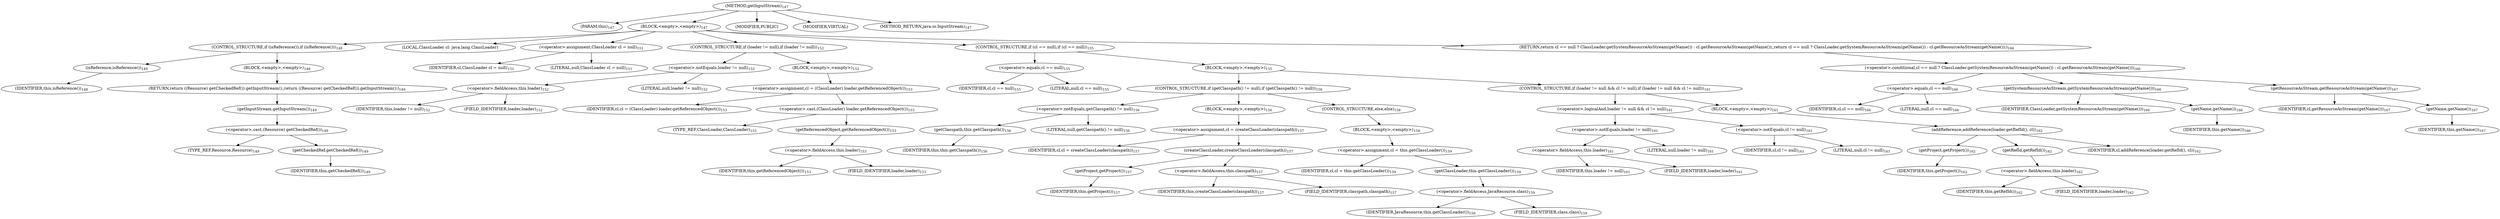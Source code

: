 digraph "getInputStream" {  
"222" [label = <(METHOD,getInputStream)<SUB>147</SUB>> ]
"31" [label = <(PARAM,this)<SUB>147</SUB>> ]
"223" [label = <(BLOCK,&lt;empty&gt;,&lt;empty&gt;)<SUB>147</SUB>> ]
"224" [label = <(CONTROL_STRUCTURE,if (isReference()),if (isReference()))<SUB>148</SUB>> ]
"225" [label = <(isReference,isReference())<SUB>148</SUB>> ]
"30" [label = <(IDENTIFIER,this,isReference())<SUB>148</SUB>> ]
"226" [label = <(BLOCK,&lt;empty&gt;,&lt;empty&gt;)<SUB>148</SUB>> ]
"227" [label = <(RETURN,return ((Resource) getCheckedRef()).getInputStream();,return ((Resource) getCheckedRef()).getInputStream();)<SUB>149</SUB>> ]
"228" [label = <(getInputStream,getInputStream())<SUB>149</SUB>> ]
"229" [label = <(&lt;operator&gt;.cast,(Resource) getCheckedRef())<SUB>149</SUB>> ]
"230" [label = <(TYPE_REF,Resource,Resource)<SUB>149</SUB>> ]
"231" [label = <(getCheckedRef,getCheckedRef())<SUB>149</SUB>> ]
"32" [label = <(IDENTIFIER,this,getCheckedRef())<SUB>149</SUB>> ]
"232" [label = <(LOCAL,ClassLoader cl: java.lang.ClassLoader)> ]
"233" [label = <(&lt;operator&gt;.assignment,ClassLoader cl = null)<SUB>151</SUB>> ]
"234" [label = <(IDENTIFIER,cl,ClassLoader cl = null)<SUB>151</SUB>> ]
"235" [label = <(LITERAL,null,ClassLoader cl = null)<SUB>151</SUB>> ]
"236" [label = <(CONTROL_STRUCTURE,if (loader != null),if (loader != null))<SUB>152</SUB>> ]
"237" [label = <(&lt;operator&gt;.notEquals,loader != null)<SUB>152</SUB>> ]
"238" [label = <(&lt;operator&gt;.fieldAccess,this.loader)<SUB>152</SUB>> ]
"239" [label = <(IDENTIFIER,this,loader != null)<SUB>152</SUB>> ]
"240" [label = <(FIELD_IDENTIFIER,loader,loader)<SUB>152</SUB>> ]
"241" [label = <(LITERAL,null,loader != null)<SUB>152</SUB>> ]
"242" [label = <(BLOCK,&lt;empty&gt;,&lt;empty&gt;)<SUB>152</SUB>> ]
"243" [label = <(&lt;operator&gt;.assignment,cl = (ClassLoader) loader.getReferencedObject())<SUB>153</SUB>> ]
"244" [label = <(IDENTIFIER,cl,cl = (ClassLoader) loader.getReferencedObject())<SUB>153</SUB>> ]
"245" [label = <(&lt;operator&gt;.cast,(ClassLoader) loader.getReferencedObject())<SUB>153</SUB>> ]
"246" [label = <(TYPE_REF,ClassLoader,ClassLoader)<SUB>153</SUB>> ]
"247" [label = <(getReferencedObject,getReferencedObject())<SUB>153</SUB>> ]
"248" [label = <(&lt;operator&gt;.fieldAccess,this.loader)<SUB>153</SUB>> ]
"249" [label = <(IDENTIFIER,this,getReferencedObject())<SUB>153</SUB>> ]
"250" [label = <(FIELD_IDENTIFIER,loader,loader)<SUB>153</SUB>> ]
"251" [label = <(CONTROL_STRUCTURE,if (cl == null),if (cl == null))<SUB>155</SUB>> ]
"252" [label = <(&lt;operator&gt;.equals,cl == null)<SUB>155</SUB>> ]
"253" [label = <(IDENTIFIER,cl,cl == null)<SUB>155</SUB>> ]
"254" [label = <(LITERAL,null,cl == null)<SUB>155</SUB>> ]
"255" [label = <(BLOCK,&lt;empty&gt;,&lt;empty&gt;)<SUB>155</SUB>> ]
"256" [label = <(CONTROL_STRUCTURE,if (getClasspath() != null),if (getClasspath() != null))<SUB>156</SUB>> ]
"257" [label = <(&lt;operator&gt;.notEquals,getClasspath() != null)<SUB>156</SUB>> ]
"258" [label = <(getClasspath,this.getClasspath())<SUB>156</SUB>> ]
"33" [label = <(IDENTIFIER,this,this.getClasspath())<SUB>156</SUB>> ]
"259" [label = <(LITERAL,null,getClasspath() != null)<SUB>156</SUB>> ]
"260" [label = <(BLOCK,&lt;empty&gt;,&lt;empty&gt;)<SUB>156</SUB>> ]
"261" [label = <(&lt;operator&gt;.assignment,cl = createClassLoader(classpath))<SUB>157</SUB>> ]
"262" [label = <(IDENTIFIER,cl,cl = createClassLoader(classpath))<SUB>157</SUB>> ]
"263" [label = <(createClassLoader,createClassLoader(classpath))<SUB>157</SUB>> ]
"264" [label = <(getProject,getProject())<SUB>157</SUB>> ]
"34" [label = <(IDENTIFIER,this,getProject())<SUB>157</SUB>> ]
"265" [label = <(&lt;operator&gt;.fieldAccess,this.classpath)<SUB>157</SUB>> ]
"266" [label = <(IDENTIFIER,this,createClassLoader(classpath))<SUB>157</SUB>> ]
"267" [label = <(FIELD_IDENTIFIER,classpath,classpath)<SUB>157</SUB>> ]
"268" [label = <(CONTROL_STRUCTURE,else,else)<SUB>158</SUB>> ]
"269" [label = <(BLOCK,&lt;empty&gt;,&lt;empty&gt;)<SUB>158</SUB>> ]
"270" [label = <(&lt;operator&gt;.assignment,cl = this.getClassLoader())<SUB>159</SUB>> ]
"271" [label = <(IDENTIFIER,cl,cl = this.getClassLoader())<SUB>159</SUB>> ]
"272" [label = <(getClassLoader,this.getClassLoader())<SUB>159</SUB>> ]
"273" [label = <(&lt;operator&gt;.fieldAccess,JavaResource.class)<SUB>159</SUB>> ]
"274" [label = <(IDENTIFIER,JavaResource,this.getClassLoader())<SUB>159</SUB>> ]
"275" [label = <(FIELD_IDENTIFIER,class,class)<SUB>159</SUB>> ]
"276" [label = <(CONTROL_STRUCTURE,if (loader != null &amp;&amp; cl != null),if (loader != null &amp;&amp; cl != null))<SUB>161</SUB>> ]
"277" [label = <(&lt;operator&gt;.logicalAnd,loader != null &amp;&amp; cl != null)<SUB>161</SUB>> ]
"278" [label = <(&lt;operator&gt;.notEquals,loader != null)<SUB>161</SUB>> ]
"279" [label = <(&lt;operator&gt;.fieldAccess,this.loader)<SUB>161</SUB>> ]
"280" [label = <(IDENTIFIER,this,loader != null)<SUB>161</SUB>> ]
"281" [label = <(FIELD_IDENTIFIER,loader,loader)<SUB>161</SUB>> ]
"282" [label = <(LITERAL,null,loader != null)<SUB>161</SUB>> ]
"283" [label = <(&lt;operator&gt;.notEquals,cl != null)<SUB>161</SUB>> ]
"284" [label = <(IDENTIFIER,cl,cl != null)<SUB>161</SUB>> ]
"285" [label = <(LITERAL,null,cl != null)<SUB>161</SUB>> ]
"286" [label = <(BLOCK,&lt;empty&gt;,&lt;empty&gt;)<SUB>161</SUB>> ]
"287" [label = <(addReference,addReference(loader.getRefId(), cl))<SUB>162</SUB>> ]
"288" [label = <(getProject,getProject())<SUB>162</SUB>> ]
"35" [label = <(IDENTIFIER,this,getProject())<SUB>162</SUB>> ]
"289" [label = <(getRefId,getRefId())<SUB>162</SUB>> ]
"290" [label = <(&lt;operator&gt;.fieldAccess,this.loader)<SUB>162</SUB>> ]
"291" [label = <(IDENTIFIER,this,getRefId())<SUB>162</SUB>> ]
"292" [label = <(FIELD_IDENTIFIER,loader,loader)<SUB>162</SUB>> ]
"293" [label = <(IDENTIFIER,cl,addReference(loader.getRefId(), cl))<SUB>162</SUB>> ]
"294" [label = <(RETURN,return cl == null ? ClassLoader.getSystemResourceAsStream(getName()) : cl.getResourceAsStream(getName());,return cl == null ? ClassLoader.getSystemResourceAsStream(getName()) : cl.getResourceAsStream(getName());)<SUB>166</SUB>> ]
"295" [label = <(&lt;operator&gt;.conditional,cl == null ? ClassLoader.getSystemResourceAsStream(getName()) : cl.getResourceAsStream(getName()))<SUB>166</SUB>> ]
"296" [label = <(&lt;operator&gt;.equals,cl == null)<SUB>166</SUB>> ]
"297" [label = <(IDENTIFIER,cl,cl == null)<SUB>166</SUB>> ]
"298" [label = <(LITERAL,null,cl == null)<SUB>166</SUB>> ]
"299" [label = <(getSystemResourceAsStream,getSystemResourceAsStream(getName()))<SUB>166</SUB>> ]
"300" [label = <(IDENTIFIER,ClassLoader,getSystemResourceAsStream(getName()))<SUB>166</SUB>> ]
"301" [label = <(getName,getName())<SUB>166</SUB>> ]
"36" [label = <(IDENTIFIER,this,getName())<SUB>166</SUB>> ]
"302" [label = <(getResourceAsStream,getResourceAsStream(getName()))<SUB>167</SUB>> ]
"303" [label = <(IDENTIFIER,cl,getResourceAsStream(getName()))<SUB>167</SUB>> ]
"304" [label = <(getName,getName())<SUB>167</SUB>> ]
"37" [label = <(IDENTIFIER,this,getName())<SUB>167</SUB>> ]
"305" [label = <(MODIFIER,PUBLIC)> ]
"306" [label = <(MODIFIER,VIRTUAL)> ]
"307" [label = <(METHOD_RETURN,java.io.InputStream)<SUB>147</SUB>> ]
  "222" -> "31" 
  "222" -> "223" 
  "222" -> "305" 
  "222" -> "306" 
  "222" -> "307" 
  "223" -> "224" 
  "223" -> "232" 
  "223" -> "233" 
  "223" -> "236" 
  "223" -> "251" 
  "223" -> "294" 
  "224" -> "225" 
  "224" -> "226" 
  "225" -> "30" 
  "226" -> "227" 
  "227" -> "228" 
  "228" -> "229" 
  "229" -> "230" 
  "229" -> "231" 
  "231" -> "32" 
  "233" -> "234" 
  "233" -> "235" 
  "236" -> "237" 
  "236" -> "242" 
  "237" -> "238" 
  "237" -> "241" 
  "238" -> "239" 
  "238" -> "240" 
  "242" -> "243" 
  "243" -> "244" 
  "243" -> "245" 
  "245" -> "246" 
  "245" -> "247" 
  "247" -> "248" 
  "248" -> "249" 
  "248" -> "250" 
  "251" -> "252" 
  "251" -> "255" 
  "252" -> "253" 
  "252" -> "254" 
  "255" -> "256" 
  "255" -> "276" 
  "256" -> "257" 
  "256" -> "260" 
  "256" -> "268" 
  "257" -> "258" 
  "257" -> "259" 
  "258" -> "33" 
  "260" -> "261" 
  "261" -> "262" 
  "261" -> "263" 
  "263" -> "264" 
  "263" -> "265" 
  "264" -> "34" 
  "265" -> "266" 
  "265" -> "267" 
  "268" -> "269" 
  "269" -> "270" 
  "270" -> "271" 
  "270" -> "272" 
  "272" -> "273" 
  "273" -> "274" 
  "273" -> "275" 
  "276" -> "277" 
  "276" -> "286" 
  "277" -> "278" 
  "277" -> "283" 
  "278" -> "279" 
  "278" -> "282" 
  "279" -> "280" 
  "279" -> "281" 
  "283" -> "284" 
  "283" -> "285" 
  "286" -> "287" 
  "287" -> "288" 
  "287" -> "289" 
  "287" -> "293" 
  "288" -> "35" 
  "289" -> "290" 
  "290" -> "291" 
  "290" -> "292" 
  "294" -> "295" 
  "295" -> "296" 
  "295" -> "299" 
  "295" -> "302" 
  "296" -> "297" 
  "296" -> "298" 
  "299" -> "300" 
  "299" -> "301" 
  "301" -> "36" 
  "302" -> "303" 
  "302" -> "304" 
  "304" -> "37" 
}
